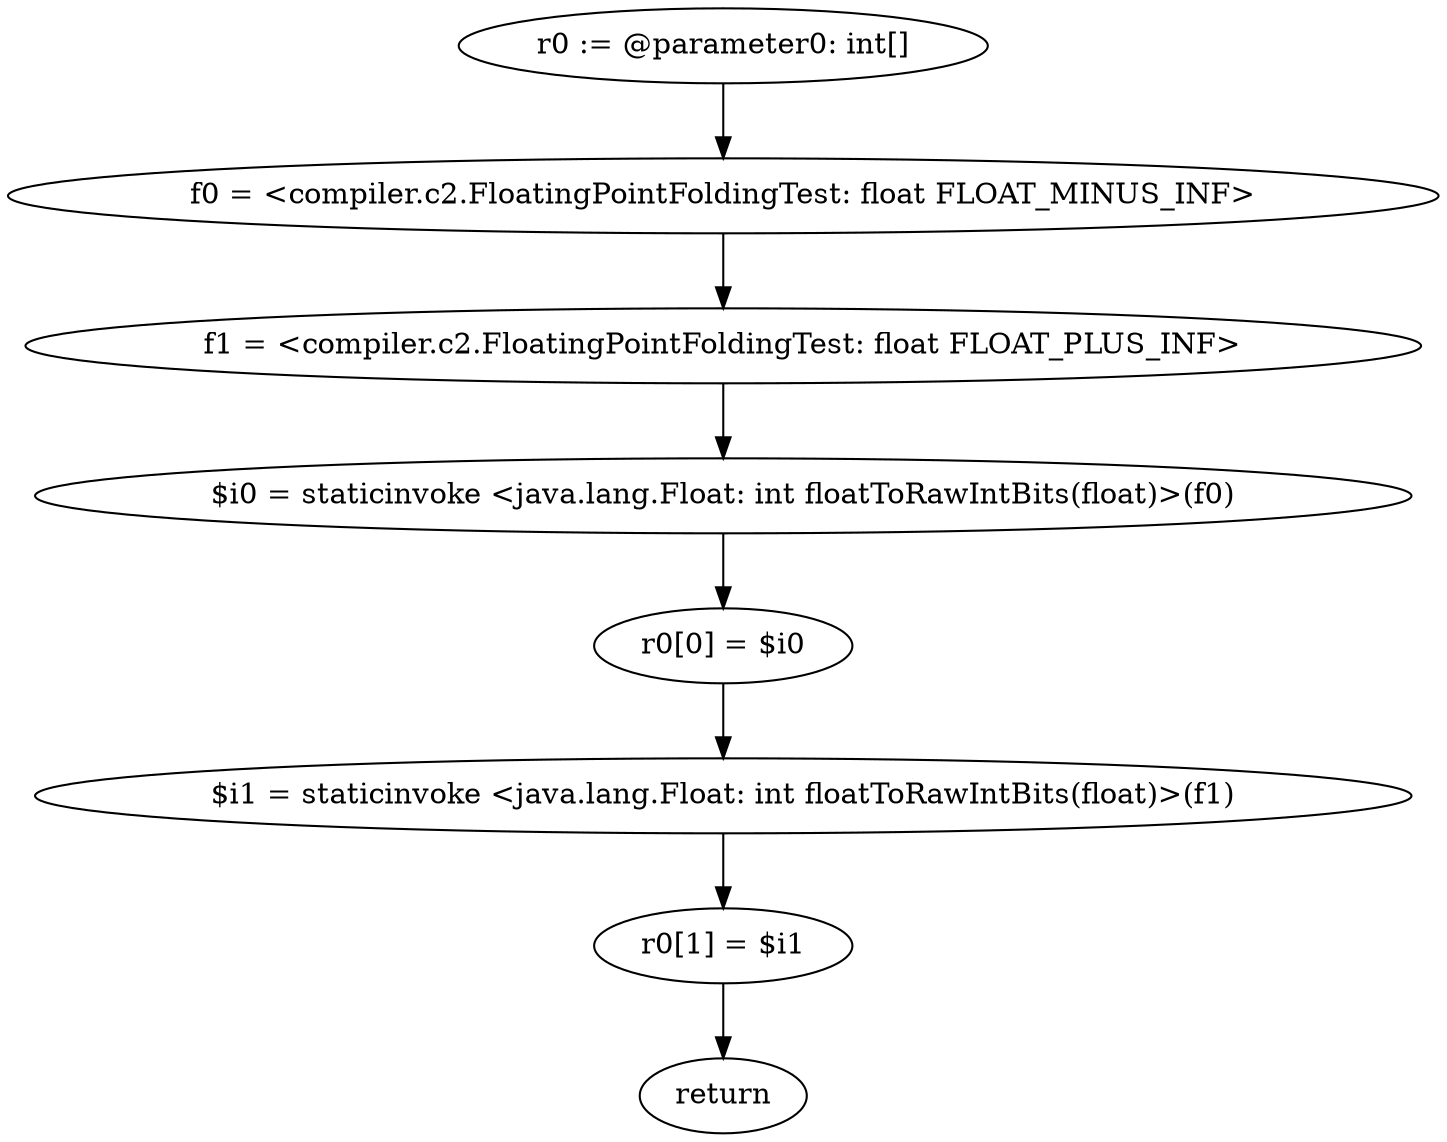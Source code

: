 digraph "unitGraph" {
    "r0 := @parameter0: int[]"
    "f0 = <compiler.c2.FloatingPointFoldingTest: float FLOAT_MINUS_INF>"
    "f1 = <compiler.c2.FloatingPointFoldingTest: float FLOAT_PLUS_INF>"
    "$i0 = staticinvoke <java.lang.Float: int floatToRawIntBits(float)>(f0)"
    "r0[0] = $i0"
    "$i1 = staticinvoke <java.lang.Float: int floatToRawIntBits(float)>(f1)"
    "r0[1] = $i1"
    "return"
    "r0 := @parameter0: int[]"->"f0 = <compiler.c2.FloatingPointFoldingTest: float FLOAT_MINUS_INF>";
    "f0 = <compiler.c2.FloatingPointFoldingTest: float FLOAT_MINUS_INF>"->"f1 = <compiler.c2.FloatingPointFoldingTest: float FLOAT_PLUS_INF>";
    "f1 = <compiler.c2.FloatingPointFoldingTest: float FLOAT_PLUS_INF>"->"$i0 = staticinvoke <java.lang.Float: int floatToRawIntBits(float)>(f0)";
    "$i0 = staticinvoke <java.lang.Float: int floatToRawIntBits(float)>(f0)"->"r0[0] = $i0";
    "r0[0] = $i0"->"$i1 = staticinvoke <java.lang.Float: int floatToRawIntBits(float)>(f1)";
    "$i1 = staticinvoke <java.lang.Float: int floatToRawIntBits(float)>(f1)"->"r0[1] = $i1";
    "r0[1] = $i1"->"return";
}
